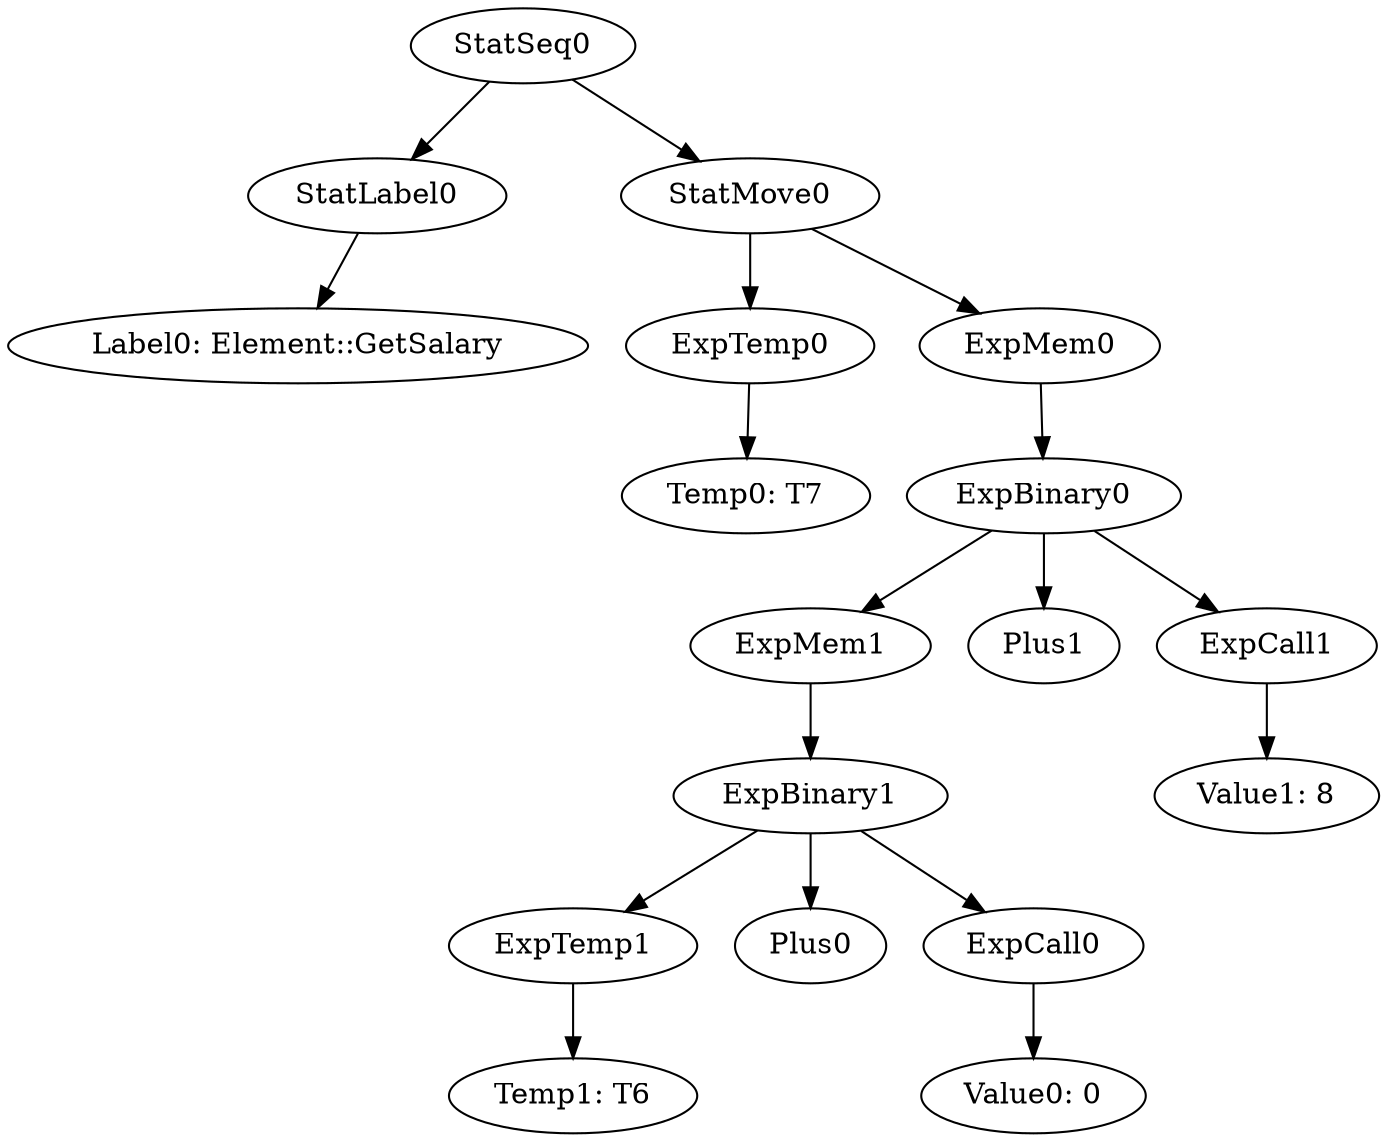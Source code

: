 digraph {
	ordering = out;
	StatMove0 -> ExpTemp0;
	StatMove0 -> ExpMem0;
	ExpBinary0 -> ExpMem1;
	ExpBinary0 -> Plus1;
	ExpBinary0 -> ExpCall1;
	ExpCall1 -> "Value1: 8";
	ExpTemp0 -> "Temp0: T7";
	StatSeq0 -> StatLabel0;
	StatSeq0 -> StatMove0;
	StatLabel0 -> "Label0: Element::GetSalary";
	ExpTemp1 -> "Temp1: T6";
	ExpMem0 -> ExpBinary0;
	ExpBinary1 -> ExpTemp1;
	ExpBinary1 -> Plus0;
	ExpBinary1 -> ExpCall0;
	ExpCall0 -> "Value0: 0";
	ExpMem1 -> ExpBinary1;
}

